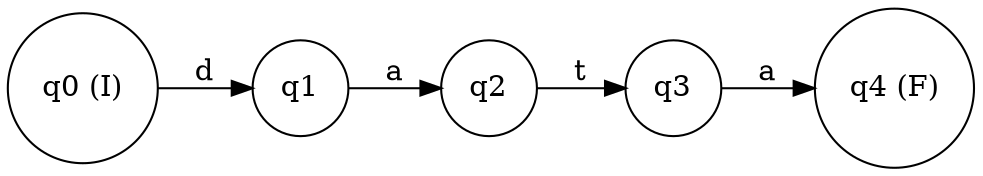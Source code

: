 digraph finite_state_machine {
rankdir=LR;
node [shape = circle];
q0 [label="q0 (I)"];
q1 [label="q1"];
q2 [label="q2"];
q3 [label="q3"];
q4 [label="q4 (F)"];
q0 -> q1 [label="d"];
q1 -> q2 [label="a"];
q2 -> q3 [label="t"];
q3 -> q4 [label="a"];
}